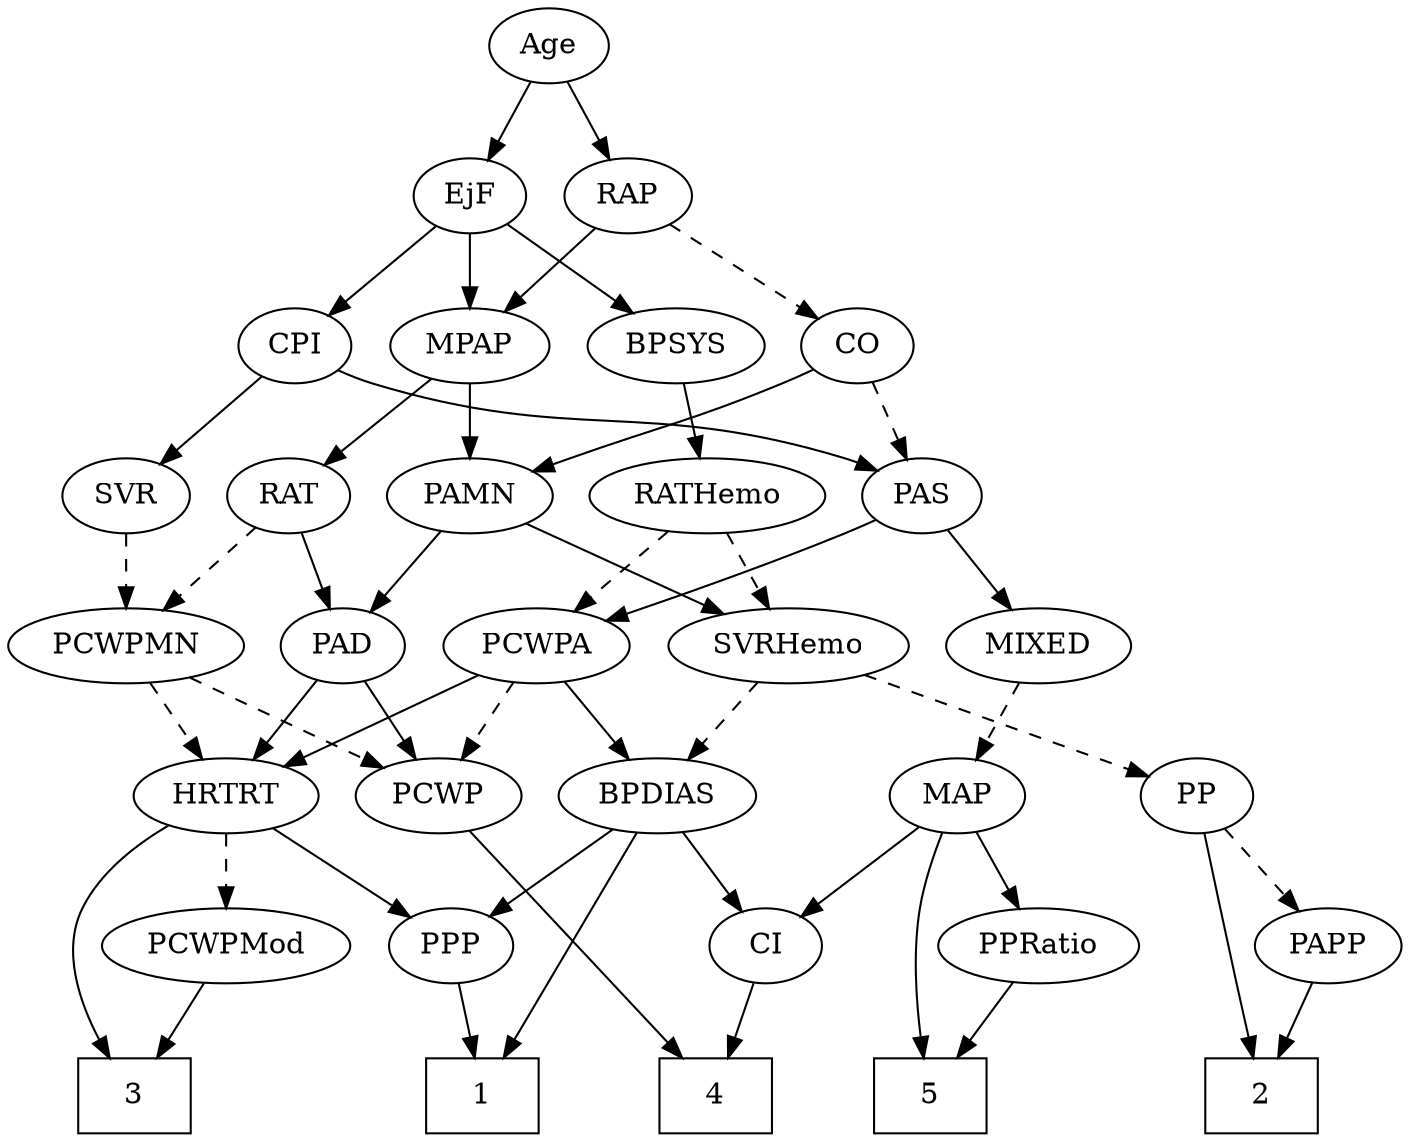strict digraph {
	graph [bb="0,0,593,540"];
	node [label="\N"];
	1	[height=0.5,
		pos="383,18",
		shape=box,
		width=0.75];
	2	[height=0.5,
		pos="27,18",
		shape=box,
		width=0.75];
	3	[height=0.5,
		pos="484,18",
		shape=box,
		width=0.75];
	4	[height=0.5,
		pos="284,18",
		shape=box,
		width=0.75];
	5	[height=0.5,
		pos="123,18",
		shape=box,
		width=0.75];
	Age	[height=0.5,
		pos="281,522",
		width=0.75];
	EjF	[height=0.5,
		pos="245,450",
		width=0.75];
	Age -> EjF	[pos="e,253.3,467.15 272.65,504.76 268.29,496.28 262.85,485.71 257.96,476.2",
		style=solid];
	RAP	[height=0.5,
		pos="318,450",
		width=0.77632];
	Age -> RAP	[pos="e,309.46,467.15 289.58,504.76 294.06,496.28 299.65,485.71 304.68,476.2",
		style=solid];
	MPAP	[height=0.5,
		pos="398,378",
		width=0.97491];
	EjF -> MPAP	[pos="e,372.38,390.46 266.29,438.88 271.12,436.6 276.23,434.21 281,432 308.57,419.25 339.93,405.06 363.24,394.57",
		style=solid];
	BPSYS	[height=0.5,
		pos="156,378",
		width=1.0471];
	EjF -> BPSYS	[pos="e,174.82,393.8 228.26,435.83 215.55,425.84 197.8,411.88 183.08,400.3",
		style=solid];
	CPI	[height=0.5,
		pos="245,378",
		width=0.75];
	EjF -> CPI	[pos="e,245,396.1 245,431.7 245,423.98 245,414.71 245,406.11",
		style=solid];
	RAP -> MPAP	[pos="e,381.01,393.87 334.19,434.83 345.46,424.98 360.69,411.65 373.44,400.49",
		style=solid];
	CO	[height=0.5,
		pos="318,378",
		width=0.75];
	RAP -> CO	[pos="e,318,396.1 318,431.7 318,423.98 318,414.71 318,406.11",
		style=dashed];
	MIXED	[height=0.5,
		pos="173,234",
		width=1.1193];
	MAP	[height=0.5,
		pos="173,162",
		width=0.84854];
	MIXED -> MAP	[pos="e,173,180.1 173,215.7 173,207.98 173,198.71 173,190.11",
		style=dashed];
	PAMN	[height=0.5,
		pos="398,306",
		width=1.011];
	MPAP -> PAMN	[pos="e,398,324.1 398,359.7 398,351.98 398,342.71 398,334.11",
		style=solid];
	RAT	[height=0.5,
		pos="480,306",
		width=0.75827];
	MPAP -> RAT	[pos="e,464.03,320.64 415.39,362.15 427.3,351.98 443.25,338.37 456.32,327.21",
		style=solid];
	RATHemo	[height=0.5,
		pos="149,306",
		width=1.3721];
	BPSYS -> RATHemo	[pos="e,150.71,324.1 154.27,359.7 153.5,351.98 152.57,342.71 151.71,334.11",
		style=solid];
	PAD	[height=0.5,
		pos="480,234",
		width=0.79437];
	PCWP	[height=0.5,
		pos="368,162",
		width=0.97491];
	PAD -> PCWP	[pos="e,389.58,176.49 460.49,220.81 443.32,210.07 418.03,194.27 398.24,181.9",
		style=solid];
	HRTRT	[height=0.5,
		pos="461,162",
		width=1.1013];
	PAD -> HRTRT	[pos="e,465.69,180.28 475.4,216.05 473.29,208.26 470.72,198.82 468.35,190.08",
		style=solid];
	PAS	[height=0.5,
		pos="243,306",
		width=0.75];
	CO -> PAS	[pos="e,258.15,321.14 302.82,362.83 292.15,352.87 277.68,339.37 265.65,328.14",
		style=dashed];
	CO -> PAMN	[pos="e,380.84,322.01 333.81,363.17 345.04,353.34 360.36,339.93 373.22,328.69",
		style=solid];
	PAS -> MIXED	[pos="e,188.95,250.95 228.5,290.5 219.13,281.13 206.73,268.73 196.03,258.03",
		style=solid];
	PCWPA	[height=0.5,
		pos="273,234",
		width=1.1555];
	PAS -> PCWPA	[pos="e,265.73,251.96 250.11,288.41 253.57,280.34 257.82,270.43 261.71,261.35",
		style=solid];
	PAMN -> PAD	[pos="e,463.75,248.87 415.39,290.15 427.23,280.05 443.04,266.55 456.06,255.43",
		style=solid];
	SVRHemo	[height=0.5,
		pos="65,234",
		width=1.3902];
	PAMN -> SVRHemo	[pos="e,101.64,246.32 371.17,293.84 365.26,291.67 358.97,289.58 353,288 253.4,261.66 224.58,274.31 124,252 119.9,251.09 115.67,250.06 \
111.44,248.97",
		style=solid];
	RATHemo -> PCWPA	[pos="e,248.61,248.77 174.69,290.5 193.52,279.87 219.24,265.35 239.65,253.83",
		style=dashed];
	RATHemo -> SVRHemo	[pos="e,83.985,250.82 129.94,289.12 118.66,279.72 104.2,267.67 91.791,257.33",
		style=dashed];
	CPI -> PAS	[pos="e,243.49,324.1 244.51,359.7 244.29,351.98 244.02,342.71 243.77,334.11",
		style=solid];
	SVR	[height=0.5,
		pos="316,306",
		width=0.77632];
	CPI -> SVR	[pos="e,301.31,321.49 259.71,362.5 269.61,352.73 282.84,339.69 293.99,328.7",
		style=solid];
	RAT -> PAD	[pos="e,480,252.1 480,287.7 480,279.98 480,270.71 480,262.11",
		style=solid];
	PCWPMN	[height=0.5,
		pos="383,234",
		width=1.3902];
	RAT -> PCWPMN	[pos="e,404.4,250.45 462.21,292.16 448.33,282.14 428.75,268.02 412.53,256.31",
		style=dashed];
	SVR -> PCWPMN	[pos="e,367.41,251.29 330.21,290.15 338.99,280.98 350.45,269.01 360.44,258.56",
		style=dashed];
	PCWPMod	[height=0.5,
		pos="541,90",
		width=1.4443];
	PCWPMod -> 3	[pos="e,498.21,36.447 527.49,72.411 520.67,64.031 512.24,53.682 504.63,44.332",
		style=solid];
	BPDIAS	[height=0.5,
		pos="273,162",
		width=1.1735];
	PCWPA -> BPDIAS	[pos="e,273,180.1 273,215.7 273,207.98 273,198.71 273,190.11",
		style=solid];
	PCWPA -> PCWP	[pos="e,348.85,177.11 293.15,218.15 306.9,208.02 325.29,194.47 340.4,183.34",
		style=dashed];
	PCWPA -> HRTRT	[pos="e,431.32,174.05 303.62,221.6 335.86,209.59 386.72,190.66 421.86,177.57",
		style=solid];
	PCWPMN -> PCWP	[pos="e,371.67,180.1 379.29,215.7 377.64,207.98 375.65,198.71 373.81,190.11",
		style=dashed];
	PCWPMN -> HRTRT	[pos="e,443.91,178.34 400.7,217.12 411.22,207.68 424.72,195.56 436.28,185.19",
		style=dashed];
	SVRHemo -> BPDIAS	[pos="e,240.96,173.78 100.28,221.13 136.46,208.95 192.71,190.02 231.12,177.09",
		style=dashed];
	PP	[height=0.5,
		pos="45,162",
		width=0.75];
	SVRHemo -> PP	[pos="e,49.797,179.79 60.159,216.05 57.898,208.14 55.154,198.54 52.625,189.69",
		style=dashed];
	BPDIAS -> 1	[pos="e,369.5,36.425 285.62,144.71 304.62,120.18 340.76,73.534 363.26,44.478",
		style=solid];
	PPP	[height=0.5,
		pos="406,90",
		width=0.75];
	BPDIAS -> PPP	[pos="e,385.24,101.93 298.64,147.5 320.8,135.84 352.84,118.98 376.15,106.71",
		style=solid];
	CI	[height=0.5,
		pos="258,90",
		width=0.75];
	BPDIAS -> CI	[pos="e,261.7,108.28 269.37,144.05 267.7,136.26 265.68,126.82 263.8,118.08",
		style=solid];
	MAP -> 5	[pos="e,119.66,36.099 154.95,147.42 143.74,137.8 130.3,123.83 124,108 116.17,88.317 116.44,64.191 118.38,46.026",
		style=solid];
	PPRatio	[height=0.5,
		pos="173,90",
		width=1.1013];
	MAP -> PPRatio	[pos="e,173,108.1 173,143.7 173,135.98 173,126.71 173,118.11",
		style=solid];
	MAP -> CI	[pos="e,241.69,104.43 190.2,146.83 202.77,136.48 219.99,122.31 233.92,110.83",
		style=solid];
	PP -> 2	[pos="e,16.593,36.291 29.791,146.85 20.367,136.99 9.115,122.97 4,108 -3.0524,87.358 3.9832,63.386 12.073,45.525",
		style=solid];
	PAPP	[height=0.5,
		pos="45,90",
		width=0.88464];
	PP -> PAPP	[pos="e,45,108.1 45,143.7 45,135.98 45,126.71 45,118.11",
		style=dashed];
	PPP -> 1	[pos="e,388.68,36.275 400.43,72.055 397.84,64.176 394.7,54.617 391.8,45.794",
		style=solid];
	PPRatio -> 5	[pos="e,135.23,36.124 161.4,72.765 155.4,64.354 147.92,53.89 141.17,44.436",
		style=solid];
	PCWP -> 4	[pos="e,294.26,36.346 358.2,144.43 343.75,120.01 316.59,74.101 299.45,45.114",
		style=solid];
	CI -> 4	[pos="e,277.52,36.447 264.16,72.411 267.09,64.539 270.65,54.929 273.96,46.042",
		style=solid];
	PAPP -> 2	[pos="e,31.442,36.275 40.643,72.055 38.639,64.261 36.211,54.822 33.963,46.079",
		style=solid];
	HRTRT -> 3	[pos="e,481.22,36.189 463.77,143.87 467.69,119.67 474.9,75.211 479.56,46.393",
		style=solid];
	HRTRT -> PCWPMod	[pos="e,522.84,106.89 478.36,145.81 489.14,136.38 503.19,124.08 515.26,113.53",
		style=dashed];
	HRTRT -> PPP	[pos="e,417.93,106.19 448.24,144.76 441.1,135.68 432.08,124.19 424.21,114.18",
		style=solid];
}
